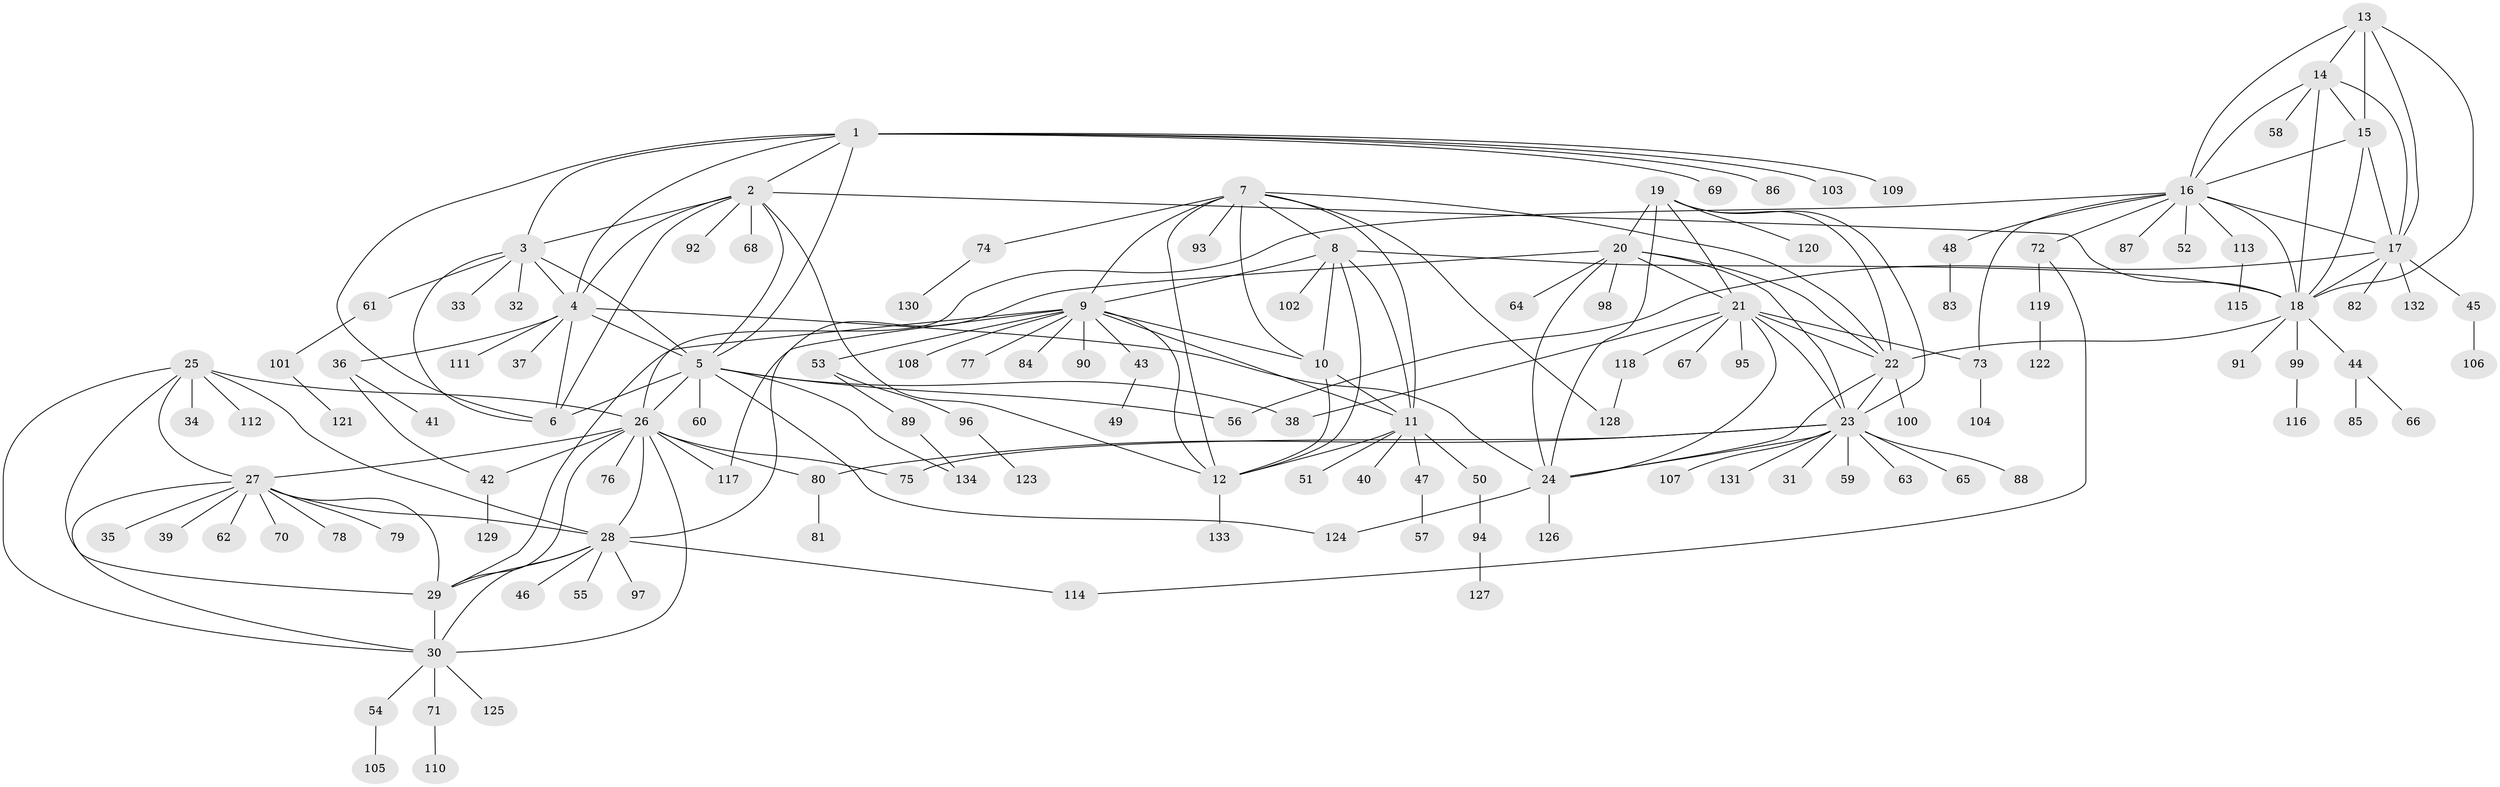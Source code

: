 // coarse degree distribution, {16: 0.018867924528301886, 6: 0.03773584905660377, 5: 0.07547169811320754, 13: 0.018867924528301886, 9: 0.03773584905660377, 3: 0.018867924528301886, 12: 0.018867924528301886, 11: 0.018867924528301886, 7: 0.018867924528301886, 4: 0.018867924528301886, 1: 0.6415094339622641, 2: 0.07547169811320754}
// Generated by graph-tools (version 1.1) at 2025/19/03/04/25 18:19:51]
// undirected, 134 vertices, 200 edges
graph export_dot {
graph [start="1"]
  node [color=gray90,style=filled];
  1;
  2;
  3;
  4;
  5;
  6;
  7;
  8;
  9;
  10;
  11;
  12;
  13;
  14;
  15;
  16;
  17;
  18;
  19;
  20;
  21;
  22;
  23;
  24;
  25;
  26;
  27;
  28;
  29;
  30;
  31;
  32;
  33;
  34;
  35;
  36;
  37;
  38;
  39;
  40;
  41;
  42;
  43;
  44;
  45;
  46;
  47;
  48;
  49;
  50;
  51;
  52;
  53;
  54;
  55;
  56;
  57;
  58;
  59;
  60;
  61;
  62;
  63;
  64;
  65;
  66;
  67;
  68;
  69;
  70;
  71;
  72;
  73;
  74;
  75;
  76;
  77;
  78;
  79;
  80;
  81;
  82;
  83;
  84;
  85;
  86;
  87;
  88;
  89;
  90;
  91;
  92;
  93;
  94;
  95;
  96;
  97;
  98;
  99;
  100;
  101;
  102;
  103;
  104;
  105;
  106;
  107;
  108;
  109;
  110;
  111;
  112;
  113;
  114;
  115;
  116;
  117;
  118;
  119;
  120;
  121;
  122;
  123;
  124;
  125;
  126;
  127;
  128;
  129;
  130;
  131;
  132;
  133;
  134;
  1 -- 2;
  1 -- 3;
  1 -- 4;
  1 -- 5;
  1 -- 6;
  1 -- 69;
  1 -- 86;
  1 -- 103;
  1 -- 109;
  2 -- 3;
  2 -- 4;
  2 -- 5;
  2 -- 6;
  2 -- 12;
  2 -- 18;
  2 -- 68;
  2 -- 92;
  3 -- 4;
  3 -- 5;
  3 -- 6;
  3 -- 32;
  3 -- 33;
  3 -- 61;
  4 -- 5;
  4 -- 6;
  4 -- 24;
  4 -- 36;
  4 -- 37;
  4 -- 111;
  5 -- 6;
  5 -- 26;
  5 -- 38;
  5 -- 56;
  5 -- 60;
  5 -- 124;
  5 -- 134;
  7 -- 8;
  7 -- 9;
  7 -- 10;
  7 -- 11;
  7 -- 12;
  7 -- 22;
  7 -- 74;
  7 -- 93;
  7 -- 128;
  8 -- 9;
  8 -- 10;
  8 -- 11;
  8 -- 12;
  8 -- 18;
  8 -- 102;
  9 -- 10;
  9 -- 11;
  9 -- 12;
  9 -- 29;
  9 -- 43;
  9 -- 53;
  9 -- 77;
  9 -- 84;
  9 -- 90;
  9 -- 108;
  9 -- 117;
  10 -- 11;
  10 -- 12;
  11 -- 12;
  11 -- 40;
  11 -- 47;
  11 -- 50;
  11 -- 51;
  12 -- 133;
  13 -- 14;
  13 -- 15;
  13 -- 16;
  13 -- 17;
  13 -- 18;
  14 -- 15;
  14 -- 16;
  14 -- 17;
  14 -- 18;
  14 -- 58;
  15 -- 16;
  15 -- 17;
  15 -- 18;
  16 -- 17;
  16 -- 18;
  16 -- 26;
  16 -- 48;
  16 -- 52;
  16 -- 72;
  16 -- 73;
  16 -- 87;
  16 -- 113;
  17 -- 18;
  17 -- 45;
  17 -- 56;
  17 -- 82;
  17 -- 132;
  18 -- 22;
  18 -- 44;
  18 -- 91;
  18 -- 99;
  19 -- 20;
  19 -- 21;
  19 -- 22;
  19 -- 23;
  19 -- 24;
  19 -- 120;
  20 -- 21;
  20 -- 22;
  20 -- 23;
  20 -- 24;
  20 -- 28;
  20 -- 64;
  20 -- 98;
  21 -- 22;
  21 -- 23;
  21 -- 24;
  21 -- 38;
  21 -- 67;
  21 -- 73;
  21 -- 95;
  21 -- 118;
  22 -- 23;
  22 -- 24;
  22 -- 100;
  23 -- 24;
  23 -- 31;
  23 -- 59;
  23 -- 63;
  23 -- 65;
  23 -- 75;
  23 -- 80;
  23 -- 88;
  23 -- 107;
  23 -- 131;
  24 -- 124;
  24 -- 126;
  25 -- 26;
  25 -- 27;
  25 -- 28;
  25 -- 29;
  25 -- 30;
  25 -- 34;
  25 -- 112;
  26 -- 27;
  26 -- 28;
  26 -- 29;
  26 -- 30;
  26 -- 42;
  26 -- 75;
  26 -- 76;
  26 -- 80;
  26 -- 117;
  27 -- 28;
  27 -- 29;
  27 -- 30;
  27 -- 35;
  27 -- 39;
  27 -- 62;
  27 -- 70;
  27 -- 78;
  27 -- 79;
  28 -- 29;
  28 -- 30;
  28 -- 46;
  28 -- 55;
  28 -- 97;
  28 -- 114;
  29 -- 30;
  30 -- 54;
  30 -- 71;
  30 -- 125;
  36 -- 41;
  36 -- 42;
  42 -- 129;
  43 -- 49;
  44 -- 66;
  44 -- 85;
  45 -- 106;
  47 -- 57;
  48 -- 83;
  50 -- 94;
  53 -- 89;
  53 -- 96;
  54 -- 105;
  61 -- 101;
  71 -- 110;
  72 -- 114;
  72 -- 119;
  73 -- 104;
  74 -- 130;
  80 -- 81;
  89 -- 134;
  94 -- 127;
  96 -- 123;
  99 -- 116;
  101 -- 121;
  113 -- 115;
  118 -- 128;
  119 -- 122;
}
